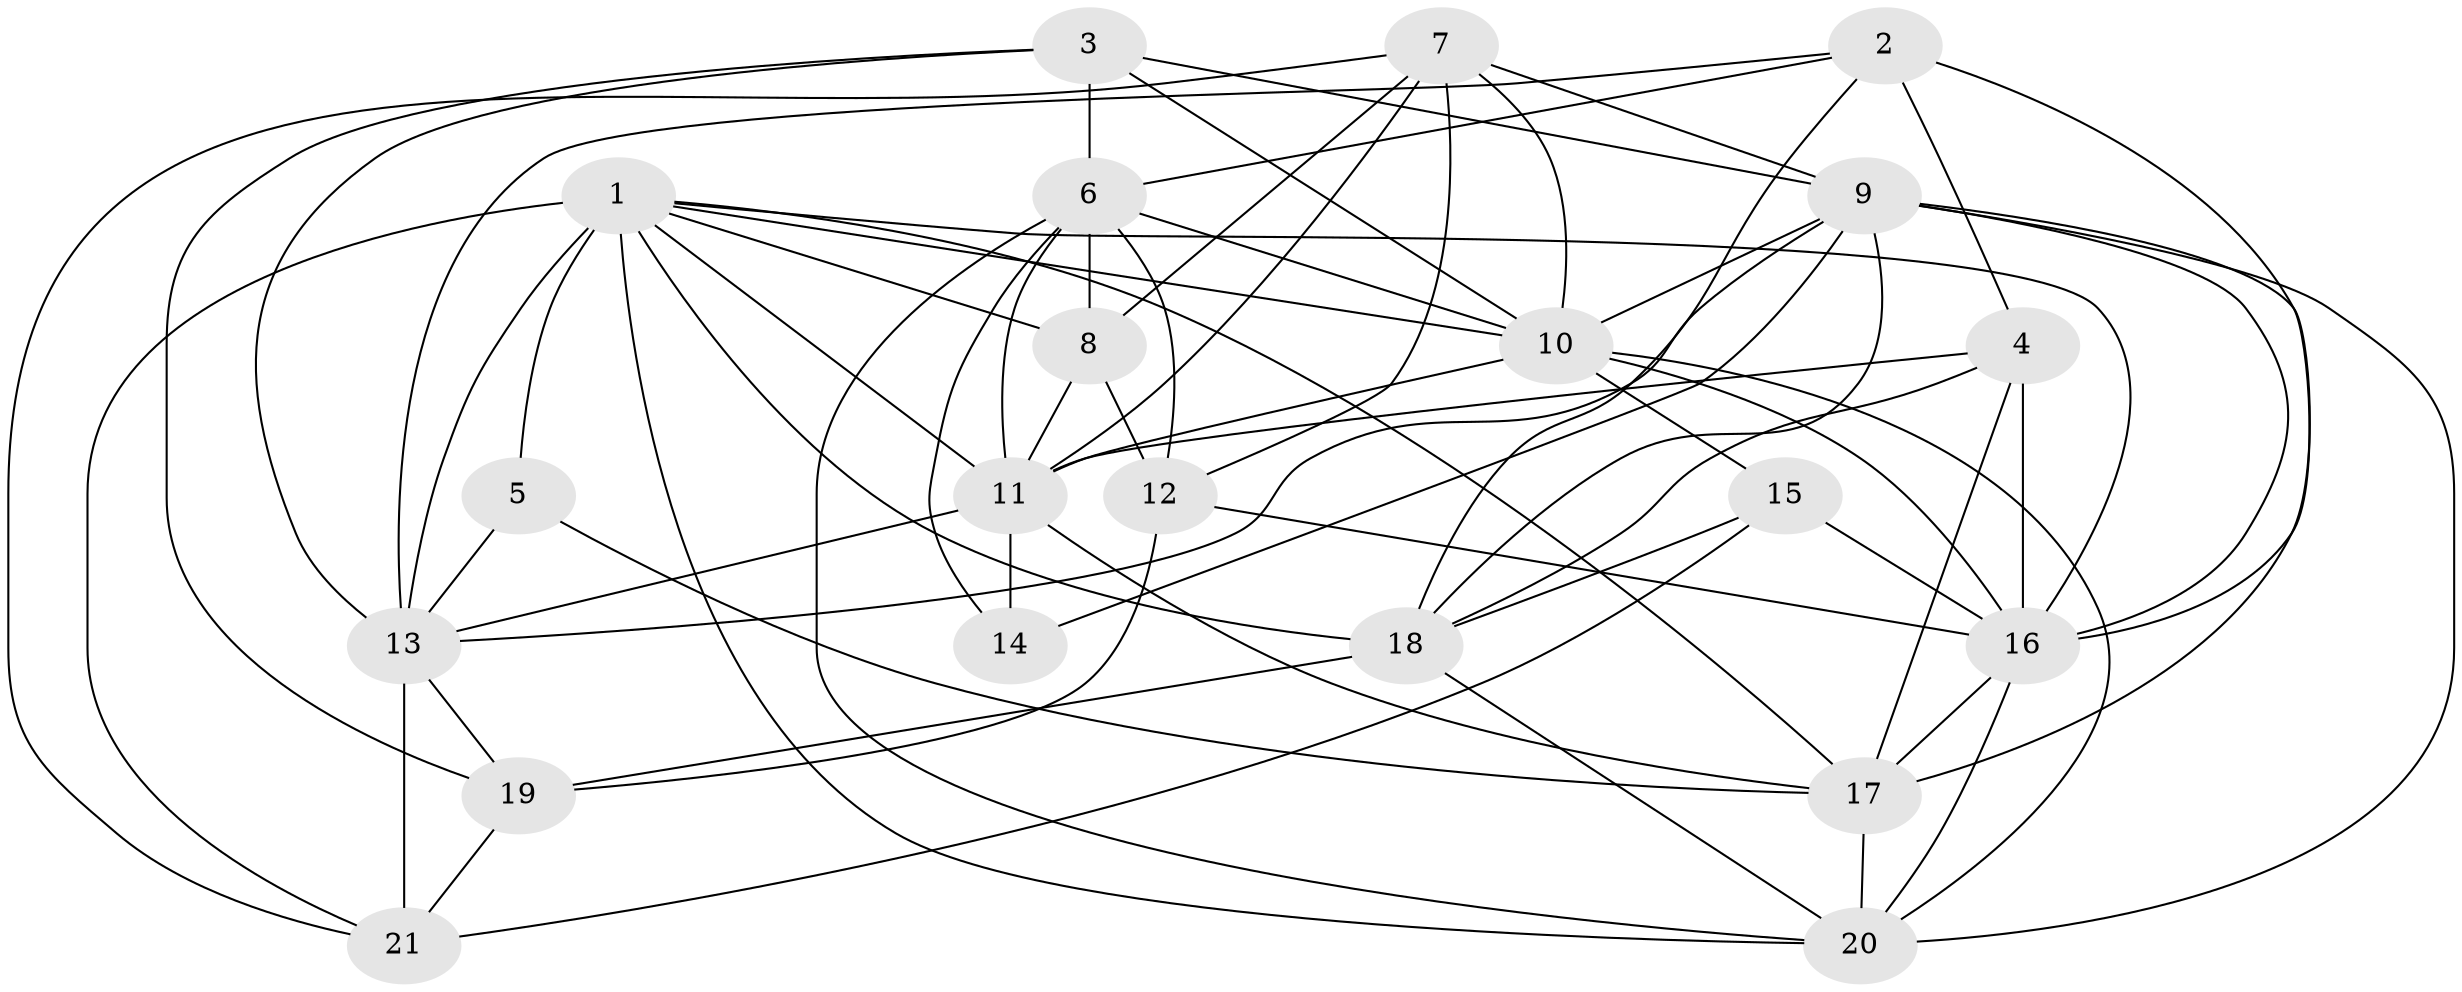 // original degree distribution, {4: 0.2898550724637681, 2: 0.15942028985507245, 7: 0.043478260869565216, 3: 0.18840579710144928, 5: 0.2608695652173913, 6: 0.057971014492753624}
// Generated by graph-tools (version 1.1) at 2025/37/03/04/25 23:37:00]
// undirected, 21 vertices, 67 edges
graph export_dot {
  node [color=gray90,style=filled];
  1;
  2;
  3;
  4;
  5;
  6;
  7;
  8;
  9;
  10;
  11;
  12;
  13;
  14;
  15;
  16;
  17;
  18;
  19;
  20;
  21;
  1 -- 5 [weight=1.0];
  1 -- 8 [weight=1.0];
  1 -- 10 [weight=1.0];
  1 -- 11 [weight=1.0];
  1 -- 13 [weight=1.0];
  1 -- 16 [weight=1.0];
  1 -- 17 [weight=1.0];
  1 -- 18 [weight=1.0];
  1 -- 20 [weight=3.0];
  1 -- 21 [weight=1.0];
  2 -- 4 [weight=1.0];
  2 -- 6 [weight=1.0];
  2 -- 13 [weight=1.0];
  2 -- 16 [weight=2.0];
  2 -- 18 [weight=1.0];
  3 -- 6 [weight=2.0];
  3 -- 9 [weight=2.0];
  3 -- 10 [weight=1.0];
  3 -- 13 [weight=1.0];
  3 -- 19 [weight=2.0];
  4 -- 11 [weight=1.0];
  4 -- 16 [weight=2.0];
  4 -- 17 [weight=2.0];
  4 -- 18 [weight=1.0];
  5 -- 13 [weight=1.0];
  5 -- 17 [weight=1.0];
  6 -- 8 [weight=1.0];
  6 -- 10 [weight=2.0];
  6 -- 11 [weight=1.0];
  6 -- 12 [weight=1.0];
  6 -- 14 [weight=2.0];
  6 -- 20 [weight=1.0];
  7 -- 8 [weight=1.0];
  7 -- 9 [weight=1.0];
  7 -- 10 [weight=2.0];
  7 -- 11 [weight=1.0];
  7 -- 12 [weight=1.0];
  7 -- 21 [weight=1.0];
  8 -- 11 [weight=1.0];
  8 -- 12 [weight=1.0];
  9 -- 10 [weight=1.0];
  9 -- 13 [weight=1.0];
  9 -- 14 [weight=1.0];
  9 -- 16 [weight=1.0];
  9 -- 17 [weight=1.0];
  9 -- 18 [weight=1.0];
  9 -- 20 [weight=1.0];
  10 -- 11 [weight=2.0];
  10 -- 15 [weight=1.0];
  10 -- 16 [weight=1.0];
  10 -- 20 [weight=2.0];
  11 -- 13 [weight=1.0];
  11 -- 14 [weight=2.0];
  11 -- 17 [weight=2.0];
  12 -- 16 [weight=1.0];
  12 -- 19 [weight=1.0];
  13 -- 19 [weight=1.0];
  13 -- 21 [weight=3.0];
  15 -- 16 [weight=2.0];
  15 -- 18 [weight=1.0];
  15 -- 21 [weight=1.0];
  16 -- 17 [weight=2.0];
  16 -- 20 [weight=1.0];
  17 -- 20 [weight=1.0];
  18 -- 19 [weight=1.0];
  18 -- 20 [weight=1.0];
  19 -- 21 [weight=1.0];
}
